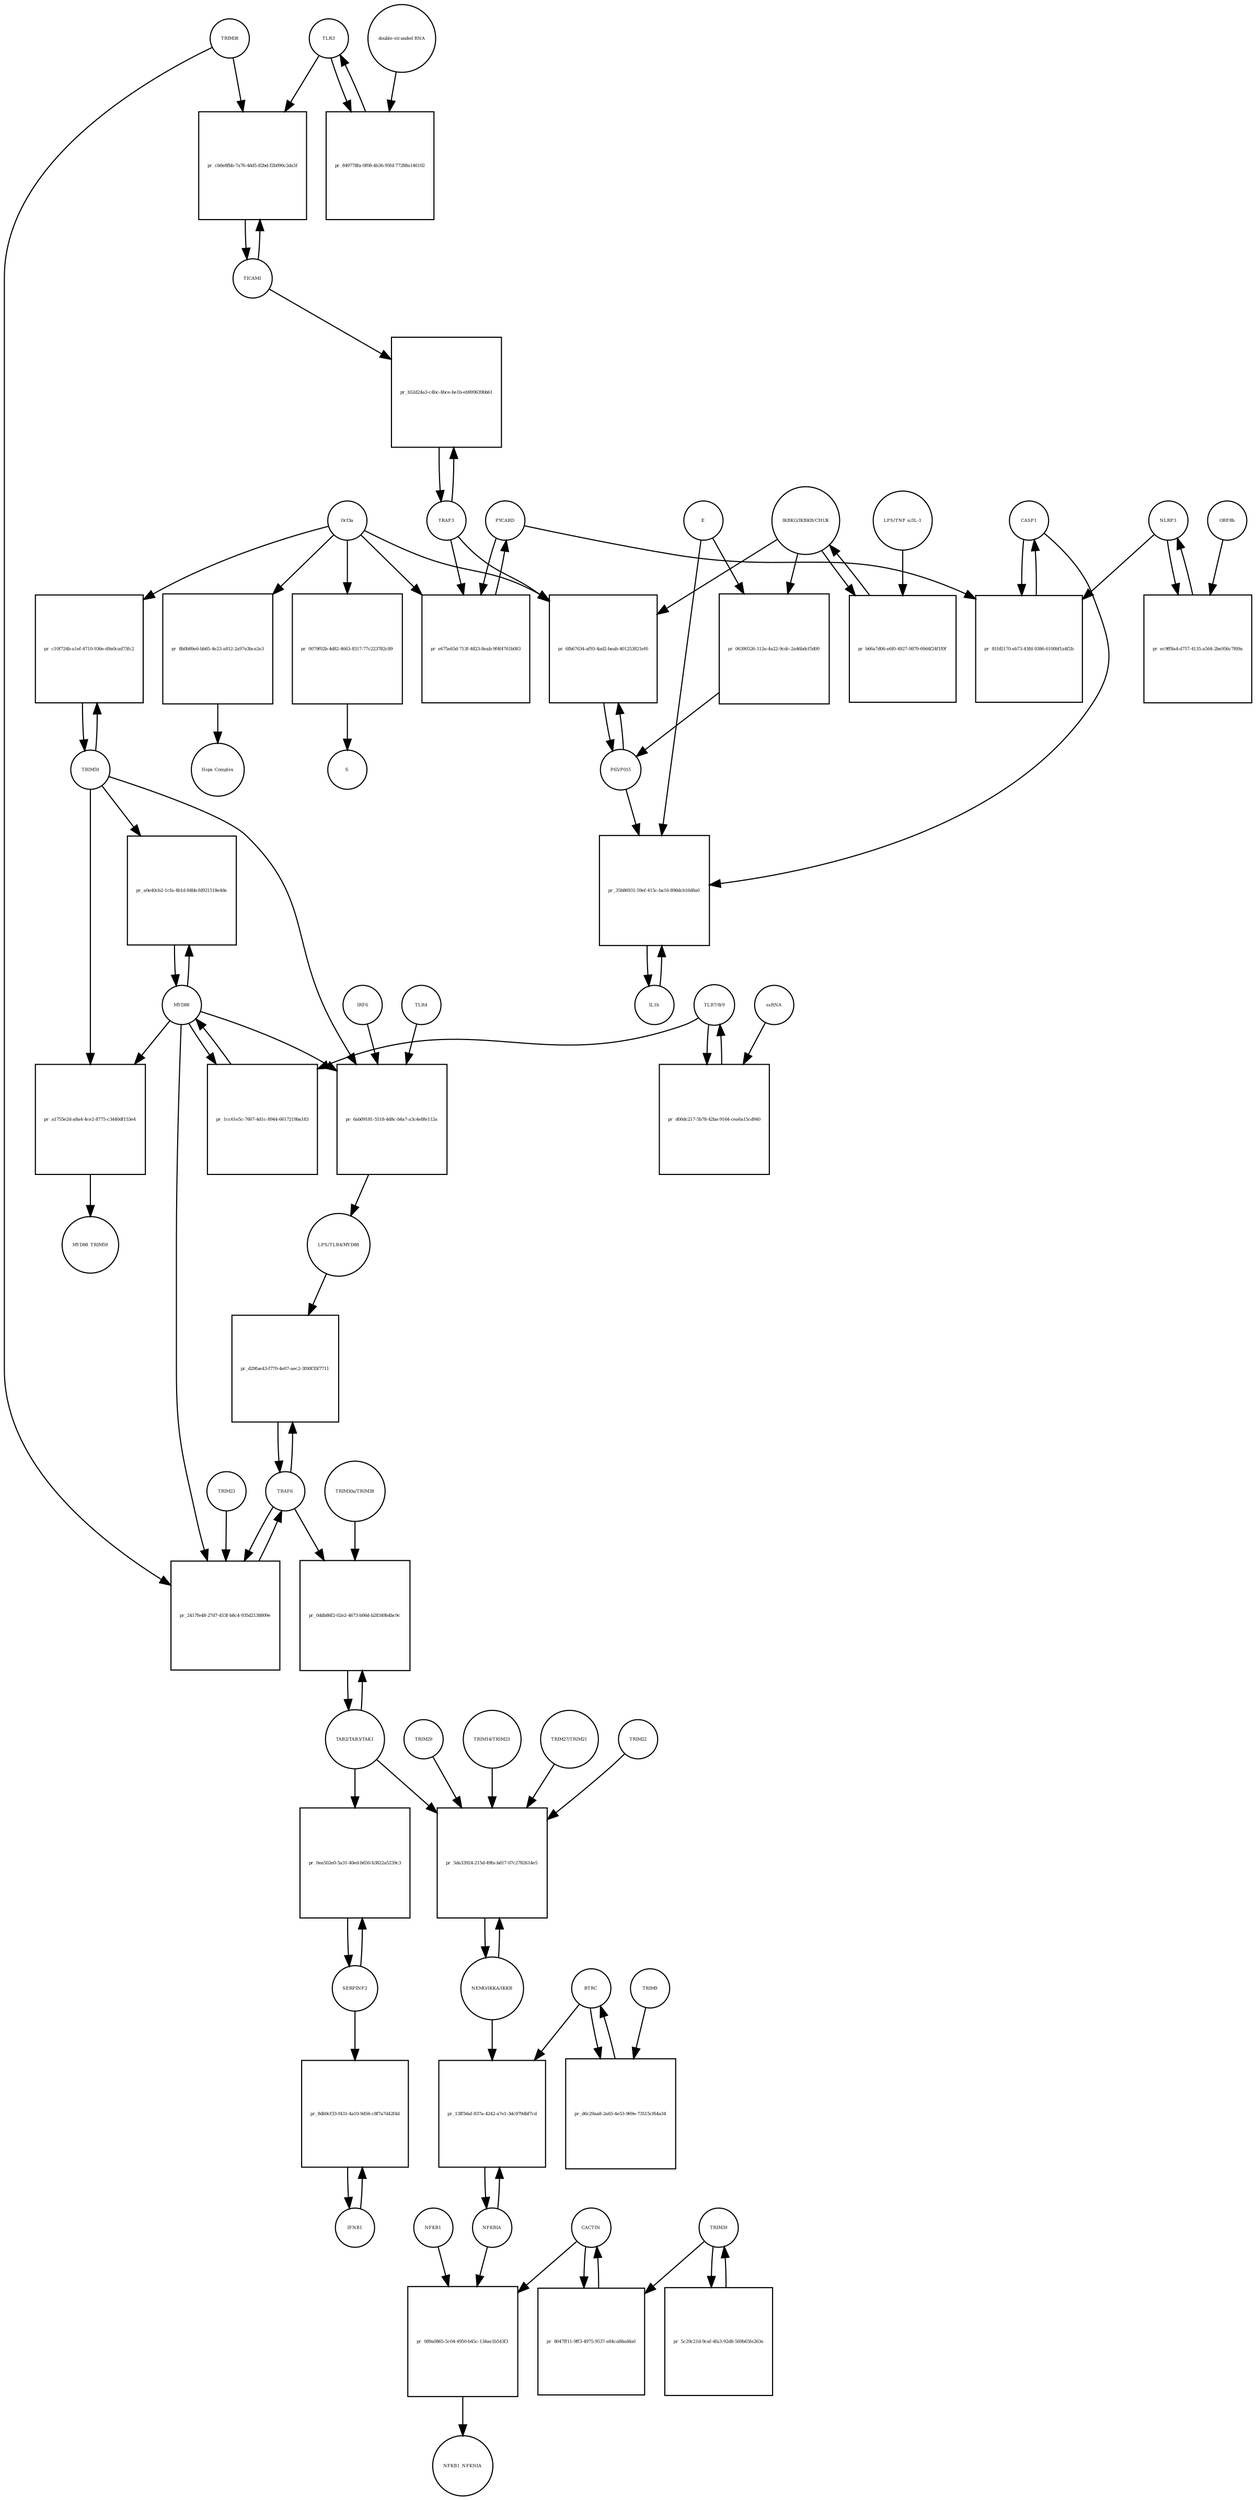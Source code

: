 strict digraph  {
CASP1 [annotation=urn_miriam_hgnc_1499, bipartite=0, cls=macromolecule, fontsize=4, label=CASP1, shape=circle];
"pr_81fd5170-eb73-43fd-9386-6100bf1a4f2b" [annotation="", bipartite=1, cls=process, fontsize=4, label="pr_81fd5170-eb73-43fd-9386-6100bf1a4f2b", shape=square];
PYCARD [annotation="", bipartite=0, cls="macromolecule multimer", fontsize=4, label=PYCARD, shape=circle];
NLRP3 [annotation="", bipartite=0, cls="macromolecule multimer", fontsize=4, label=NLRP3, shape=circle];
TRAF6 [annotation=urn_miriam_hgnc_12036, bipartite=0, cls=macromolecule, fontsize=4, label=TRAF6, shape=circle];
"pr_d29fae43-f770-4e07-aec2-3f00f35f7711" [annotation="", bipartite=1, cls=process, fontsize=4, label="pr_d29fae43-f770-4e07-aec2-3f00f35f7711", shape=square];
"LPS/TLR4/MYD88" [annotation="urn_miriam_hgnc_6121|urn_miriam_hgnc_11850|urn_miriam_hgnc_7562", bipartite=0, cls=complex, fontsize=4, label="LPS/TLR4/MYD88", shape=circle];
NFKBIA [annotation=urn_miriam_hgnc_7797, bipartite=0, cls=macromolecule, fontsize=4, label=NFKBIA, shape=circle];
"pr_13ff56af-837a-4242-a7e1-3dc979dbf7cd" [annotation="", bipartite=1, cls=process, fontsize=4, label="pr_13ff56af-837a-4242-a7e1-3dc979dbf7cd", shape=square];
BTRC [annotation=urn_miriam_hgnc_1144, bipartite=0, cls=macromolecule, fontsize=4, label=BTRC, shape=circle];
"NEMO/IKKA/IKKB" [annotation="urn_miriam_hgnc_5961|urn_miriam_hgnc_5960|urn_miriam_hgnc_1974", bipartite=0, cls=complex, fontsize=4, label="NEMO/IKKA/IKKB", shape=circle];
IL1b [annotation=urn_miriam_hgnc_5992, bipartite=0, cls=macromolecule, fontsize=4, label=IL1b, shape=circle];
"pr_35b86931-59ef-415c-ba16-896dcb16d8a0" [annotation="", bipartite=1, cls=process, fontsize=4, label="pr_35b86931-59ef-415c-ba16-896dcb16d8a0", shape=square];
E [annotation=urn_miriam_ncbiprotein_1796318600, bipartite=0, cls=macromolecule, fontsize=4, label=E, shape=circle];
"P65/P015" [annotation="urn_miriam_hgnc_9955|urn_miriam_hgnc_7794", bipartite=0, cls=complex, fontsize=4, label="P65/P015", shape=circle];
IFNB1 [annotation=urn_miriam_hgnc_5434, bipartite=0, cls=macromolecule, fontsize=4, label=IFNB1, shape=circle];
"pr_8db9cf33-f431-4a10-9d56-c8f7a7d42f4d" [annotation="", bipartite=1, cls=process, fontsize=4, label="pr_8db9cf33-f431-4a10-9d56-c8f7a7d42f4d", shape=square];
SERPINF2 [annotation=urn_miriam_hgnc_9075, bipartite=0, cls=macromolecule, fontsize=4, label=SERPINF2, shape=circle];
TLR3 [annotation=urn_miriam_hgnc_11849, bipartite=0, cls=macromolecule, fontsize=4, label=TLR3, shape=circle];
"pr_849778fa-0f08-4b36-95fd-77288a146102" [annotation="", bipartite=1, cls=process, fontsize=4, label="pr_849778fa-0f08-4b36-95fd-77288a146102", shape=square];
"double-stranded RNA" [annotation="", bipartite=0, cls="nucleic acid feature", fontsize=4, label="double-stranded RNA", shape=circle];
TICAM1 [annotation=urn_miriam_hgnc_18348, bipartite=0, cls=macromolecule, fontsize=4, label=TICAM1, shape=circle];
"pr_cb0e8fbb-7a76-4dd5-82bd-f2b090c2da5f" [annotation="", bipartite=1, cls=process, fontsize=4, label="pr_cb0e8fbb-7a76-4dd5-82bd-f2b090c2da5f", shape=square];
TRIM38 [annotation=urn_miriam_hgnc_10059, bipartite=0, cls=macromolecule, fontsize=4, label=TRIM38, shape=circle];
TRIM59 [annotation="urn_miriam_pubmed_22588174|urn_miriam_hgnc_30834", bipartite=0, cls=macromolecule, fontsize=4, label=TRIM59, shape=circle];
"pr_c10f724b-a1ef-4710-936e-d9a0cad73fc2" [annotation="", bipartite=1, cls=process, fontsize=4, label="pr_c10f724b-a1ef-4710-936e-d9a0cad73fc2", shape=square];
Orf3a [annotation=urn_miriam_uniprot_P0DTC3, bipartite=0, cls=macromolecule, fontsize=4, label=Orf3a, shape=circle];
"TLR7/8/9" [annotation="urn_miriam_hgnc_15633|urn_miriam_hgnc_15632|urn_miriam_hgnc_15631", bipartite=0, cls=complex, fontsize=4, label="TLR7/8/9", shape=circle];
"pr_d00dc217-5b78-42ba-9164-cea6a15cd940" [annotation="", bipartite=1, cls=process, fontsize=4, label="pr_d00dc217-5b78-42ba-9164-cea6a15cd940", shape=square];
ssRNA [annotation="", bipartite=0, cls="nucleic acid feature", fontsize=4, label=ssRNA, shape=circle];
MYD88 [annotation=urn_miriam_hgnc_7562, bipartite=0, cls=macromolecule, fontsize=4, label=MYD88, shape=circle];
"pr_1cc61e5c-7607-4d1c-8944-6617219ba183" [annotation="", bipartite=1, cls=process, fontsize=4, label="pr_1cc61e5c-7607-4d1c-8944-6617219ba183", shape=square];
"pr_2417fe48-27d7-453f-b8c4-935d2138809e" [annotation="", bipartite=1, cls=process, fontsize=4, label="pr_2417fe48-27d7-453f-b8c4-935d2138809e", shape=square];
TRIM23 [annotation=urn_miriam_hgnc_660, bipartite=0, cls=macromolecule, fontsize=4, label=TRIM23, shape=circle];
"TAB2/TAB3/TAK1" [annotation="urn_miriam_hgnc_17075|urn_miriam_hgnc_30681|urn_miriam_hgnc_6859", bipartite=0, cls=complex, fontsize=4, label="TAB2/TAB3/TAK1", shape=circle];
"pr_0ddb86f2-02e2-4673-b06d-b28349b4bc9c" [annotation="", bipartite=1, cls=process, fontsize=4, label="pr_0ddb86f2-02e2-4673-b06d-b28349b4bc9c", shape=square];
"TRIM30a/TRIM38" [annotation="urn_miriam_hgnc_10059|urn_miriam_uniprot_P15533", bipartite=0, cls=complex, fontsize=4, label="TRIM30a/TRIM38", shape=circle];
"pr_5da33924-215d-49fa-bd17-07c2782614e5" [annotation="", bipartite=1, cls=process, fontsize=4, label="pr_5da33924-215d-49fa-bd17-07c2782614e5", shape=square];
TRIM22 [annotation=urn_miriam_hgnc_16379, bipartite=0, cls=macromolecule, fontsize=4, label=TRIM22, shape=circle];
TRIM29 [annotation=urn_miriam_hgnc_17274, bipartite=0, cls=macromolecule, fontsize=4, label=TRIM29, shape=circle];
"TRIM14/TRIM23" [annotation="urn_miriam_hgnc_16283|urn_miriam_hgnc_660", bipartite=0, cls=complex, fontsize=4, label="TRIM14/TRIM23", shape=circle];
"TRIM27/TRIM21" [annotation="urn_miriam_hgnc_9975|urn_miriam_hgnc_11312", bipartite=0, cls=complex, fontsize=4, label="TRIM27/TRIM21", shape=circle];
"pr_0ea502e0-5a31-40ed-b650-b3822a5239c3" [annotation="", bipartite=1, cls=process, fontsize=4, label="pr_0ea502e0-5a31-40ed-b650-b3822a5239c3", shape=square];
TRAF3 [annotation=urn_miriam_hgnc_12033, bipartite=0, cls=macromolecule, fontsize=4, label=TRAF3, shape=circle];
"pr_b52d24a3-c4bc-4bce-be1b-eb909639bb61" [annotation="", bipartite=1, cls=process, fontsize=4, label="pr_b52d24a3-c4bc-4bce-be1b-eb909639bb61", shape=square];
NFKB1 [annotation=urn_miriam_hgnc_7794, bipartite=0, cls=macromolecule, fontsize=4, label=NFKB1, shape=circle];
"pr_089a0865-5c04-4950-b45c-134ae1b543f3" [annotation="", bipartite=1, cls=process, fontsize=4, label="pr_089a0865-5c04-4950-b45c-134ae1b543f3", shape=square];
NFKB1_NFKNIA [annotation="", bipartite=0, cls=complex, fontsize=4, label=NFKB1_NFKNIA, shape=circle];
CACTIN [annotation=urn_miriam_hgnc_29938, bipartite=0, cls=macromolecule, fontsize=4, label=CACTIN, shape=circle];
"IKBKG/IKBKB/CHUK" [annotation="urn_miriam_hgnc_5961|urn_miriam_hgnc_5960|urn_miriam_hgnc_1974", bipartite=0, cls=complex, fontsize=4, label="IKBKG/IKBKB/CHUK", shape=circle];
"pr_b66a7d06-e6f0-4927-9879-69d4f24f1f0f" [annotation="", bipartite=1, cls=process, fontsize=4, label="pr_b66a7d06-e6f0-4927-9879-69d4f24f1f0f", shape=square];
"LPS/TNF α/IL-1" [annotation="urn_miriam_hgnc_6121|urn_miriam_hgnc_11916|urn_miriam_hgnc_5991", bipartite=0, cls=complex, fontsize=4, label="LPS/TNF α/IL-1", shape=circle];
"pr_0079f02b-4d82-4663-8317-77c223782c89" [annotation="", bipartite=1, cls=process, fontsize=4, label="pr_0079f02b-4d82-4663-8317-77c223782c89", shape=square];
S [annotation=urn_miriam_uniprot_P0DTC2, bipartite=0, cls=macromolecule, fontsize=4, label=S, shape=circle];
"pr_6fb67634-af93-4ad2-beab-401253821ef6" [annotation="", bipartite=1, cls=process, fontsize=4, label="pr_6fb67634-af93-4ad2-beab-401253821ef6", shape=square];
"pr_e675e65d-713f-4823-8eab-9f4f4761b083" [annotation="", bipartite=1, cls=process, fontsize=4, label="pr_e675e65d-713f-4823-8eab-9f4f4761b083", shape=square];
"pr_ec9ff8a4-d757-4135-a564-2be956c7f69a" [annotation="", bipartite=1, cls=process, fontsize=4, label="pr_ec9ff8a4-d757-4135-a564-2be956c7f69a", shape=square];
ORF8b [annotation=urn_miriam_ncbiprotein_BCD58760, bipartite=0, cls=macromolecule, fontsize=4, label=ORF8b, shape=circle];
"pr_d6c29aa8-2a65-4e53-969e-73515cf64a34" [annotation="", bipartite=1, cls=process, fontsize=4, label="pr_d6c29aa8-2a65-4e53-969e-73515cf64a34", shape=square];
TRIM9 [annotation=urn_miriam_hgnc_16288, bipartite=0, cls=macromolecule, fontsize=4, label=TRIM9, shape=circle];
"pr_06390526-112e-4a22-9cdc-2a46bdcf5d00" [annotation="", bipartite=1, cls=process, fontsize=4, label="pr_06390526-112e-4a22-9cdc-2a46bdcf5d00", shape=square];
"pr_8047ff11-9ff3-4975-9537-e84ca88ad4a0" [annotation="", bipartite=1, cls=process, fontsize=4, label="pr_8047ff11-9ff3-4975-9537-e84ca88ad4a0", shape=square];
TRIM39 [annotation=urn_miriam_hgnc_10065, bipartite=0, cls=macromolecule, fontsize=4, label=TRIM39, shape=circle];
"pr_5c29c21d-9caf-4fa3-92d8-569b65fe263e" [annotation="", bipartite=1, cls=process, fontsize=4, label="pr_5c29c21d-9caf-4fa3-92d8-569b65fe263e", shape=square];
"pr_8b0b89e6-bb65-4e23-a812-2a97e3bce2e3" [annotation="", bipartite=1, cls=process, fontsize=4, label="pr_8b0b89e6-bb65-4e23-a812-2a97e3bce2e3", shape=square];
"Hops Complex" [annotation="urn_miriam_uniprot_J9TC74|urn_miriam_hgnc_14583|urn_miriam_hgnc_20593|urn_miriam_hgnc_24048|urn_miriam_hgnc_5013|urn_miriam_hgnc_20266", bipartite=0, cls=complex, fontsize=4, label="Hops Complex", shape=circle];
TLR4 [annotation="", bipartite=0, cls=macromolecule, fontsize=4, label=TLR4, shape=circle];
"pr_6ab09181-5518-4d8c-b4a7-a3c4e8fe112a" [annotation="", bipartite=1, cls=process, fontsize=4, label="pr_6ab09181-5518-4d8c-b4a7-a3c4e8fe112a", shape=square];
IRF6 [annotation="", bipartite=0, cls=macromolecule, fontsize=4, label=IRF6, shape=circle];
"pr_a0e40cb2-1cfa-4b1d-84bb-fd921518e4de" [annotation="", bipartite=1, cls=process, fontsize=4, label="pr_a0e40cb2-1cfa-4b1d-84bb-fd921518e4de", shape=square];
"pr_a1755e2d-a8a4-4ce2-8775-c3440df153e4" [annotation="", bipartite=1, cls=process, fontsize=4, label="pr_a1755e2d-a8a4-4ce2-8775-c3440df153e4", shape=square];
MYD88_TRIM59 [annotation="", bipartite=0, cls=complex, fontsize=4, label=MYD88_TRIM59, shape=circle];
CASP1 -> "pr_81fd5170-eb73-43fd-9386-6100bf1a4f2b"  [annotation="", interaction_type=consumption];
CASP1 -> "pr_35b86931-59ef-415c-ba16-896dcb16d8a0"  [annotation=urn_miriam_pubmed_31034780, interaction_type=catalysis];
"pr_81fd5170-eb73-43fd-9386-6100bf1a4f2b" -> CASP1  [annotation="", interaction_type=production];
PYCARD -> "pr_81fd5170-eb73-43fd-9386-6100bf1a4f2b"  [annotation="", interaction_type=consumption];
PYCARD -> "pr_e675e65d-713f-4823-8eab-9f4f4761b083"  [annotation="", interaction_type=consumption];
NLRP3 -> "pr_81fd5170-eb73-43fd-9386-6100bf1a4f2b"  [annotation="", interaction_type=consumption];
NLRP3 -> "pr_ec9ff8a4-d757-4135-a564-2be956c7f69a"  [annotation="", interaction_type=consumption];
TRAF6 -> "pr_d29fae43-f770-4e07-aec2-3f00f35f7711"  [annotation="", interaction_type=consumption];
TRAF6 -> "pr_2417fe48-27d7-453f-b8c4-935d2138809e"  [annotation="", interaction_type=consumption];
TRAF6 -> "pr_0ddb86f2-02e2-4673-b06d-b28349b4bc9c"  [annotation="urn_miriam_pubmed_23758787|urn_miriam_pubmed_25172371|urn_miriam_pubmed_18345001", interaction_type="necessary stimulation"];
"pr_d29fae43-f770-4e07-aec2-3f00f35f7711" -> TRAF6  [annotation="", interaction_type=production];
"LPS/TLR4/MYD88" -> "pr_d29fae43-f770-4e07-aec2-3f00f35f7711"  [annotation=urn_miriam_pubmed_23758787, interaction_type=catalysis];
NFKBIA -> "pr_13ff56af-837a-4242-a7e1-3dc979dbf7cd"  [annotation="", interaction_type=consumption];
NFKBIA -> "pr_089a0865-5c04-4950-b45c-134ae1b543f3"  [annotation="", interaction_type=consumption];
"pr_13ff56af-837a-4242-a7e1-3dc979dbf7cd" -> NFKBIA  [annotation="", interaction_type=production];
BTRC -> "pr_13ff56af-837a-4242-a7e1-3dc979dbf7cd"  [annotation=urn_miriam_pubmed_21135871, interaction_type=catalysis];
BTRC -> "pr_d6c29aa8-2a65-4e53-969e-73515cf64a34"  [annotation="", interaction_type=consumption];
"NEMO/IKKA/IKKB" -> "pr_13ff56af-837a-4242-a7e1-3dc979dbf7cd"  [annotation=urn_miriam_pubmed_21135871, interaction_type=catalysis];
"NEMO/IKKA/IKKB" -> "pr_5da33924-215d-49fa-bd17-07c2782614e5"  [annotation="", interaction_type=consumption];
IL1b -> "pr_35b86931-59ef-415c-ba16-896dcb16d8a0"  [annotation="", interaction_type=consumption];
"pr_35b86931-59ef-415c-ba16-896dcb16d8a0" -> IL1b  [annotation="", interaction_type=production];
E -> "pr_35b86931-59ef-415c-ba16-896dcb16d8a0"  [annotation=urn_miriam_pubmed_31034780, interaction_type=catalysis];
E -> "pr_06390526-112e-4a22-9cdc-2a46bdcf5d00"  [annotation="urn_miriam_pubmed_32172672|urn_miriam_taxonomy_2697049", interaction_type="necessary stimulation"];
"P65/P015" -> "pr_35b86931-59ef-415c-ba16-896dcb16d8a0"  [annotation=urn_miriam_pubmed_31034780, interaction_type=stimulation];
"P65/P015" -> "pr_6fb67634-af93-4ad2-beab-401253821ef6"  [annotation="", interaction_type=consumption];
IFNB1 -> "pr_8db9cf33-f431-4a10-9d56-c8f7a7d42f4d"  [annotation="", interaction_type=consumption];
"pr_8db9cf33-f431-4a10-9d56-c8f7a7d42f4d" -> IFNB1  [annotation="", interaction_type=production];
SERPINF2 -> "pr_8db9cf33-f431-4a10-9d56-c8f7a7d42f4d"  [annotation=urn_miriam_pubmed_17706453, interaction_type=stimulation];
SERPINF2 -> "pr_0ea502e0-5a31-40ed-b650-b3822a5239c3"  [annotation="", interaction_type=consumption];
TLR3 -> "pr_849778fa-0f08-4b36-95fd-77288a146102"  [annotation="", interaction_type=consumption];
TLR3 -> "pr_cb0e8fbb-7a76-4dd5-82bd-f2b090c2da5f"  [annotation="urn_miriam_pubmed_23758787|urn_miriam_pubmed_22539786", interaction_type="necessary stimulation"];
"pr_849778fa-0f08-4b36-95fd-77288a146102" -> TLR3  [annotation="", interaction_type=production];
"double-stranded RNA" -> "pr_849778fa-0f08-4b36-95fd-77288a146102"  [annotation=urn_miriam_pubmed_23758787, interaction_type="necessary stimulation"];
TICAM1 -> "pr_cb0e8fbb-7a76-4dd5-82bd-f2b090c2da5f"  [annotation="", interaction_type=consumption];
TICAM1 -> "pr_b52d24a3-c4bc-4bce-be1b-eb909639bb61"  [annotation=urn_miriam_pubmed_28829373, interaction_type="necessary stimulation"];
"pr_cb0e8fbb-7a76-4dd5-82bd-f2b090c2da5f" -> TICAM1  [annotation="", interaction_type=production];
TRIM38 -> "pr_cb0e8fbb-7a76-4dd5-82bd-f2b090c2da5f"  [annotation="urn_miriam_pubmed_23758787|urn_miriam_pubmed_22539786", interaction_type=inhibition];
TRIM38 -> "pr_2417fe48-27d7-453f-b8c4-935d2138809e"  [annotation="urn_miriam_pubmed_15361868|urn_miriam_pubmed_22539786|urn_miriam_pubmed_20724660", interaction_type=inhibition];
TRIM59 -> "pr_c10f724b-a1ef-4710-936e-d9a0cad73fc2"  [annotation="", interaction_type=consumption];
TRIM59 -> "pr_6ab09181-5518-4d8c-b4a7-a3c4e8fe112a"  [annotation="", interaction_type=inhibition];
TRIM59 -> "pr_a0e40cb2-1cfa-4b1d-84bb-fd921518e4de"  [annotation="", interaction_type=inhibition];
TRIM59 -> "pr_a1755e2d-a8a4-4ce2-8775-c3440df153e4"  [annotation="", interaction_type=consumption];
"pr_c10f724b-a1ef-4710-936e-d9a0cad73fc2" -> TRIM59  [annotation="", interaction_type=production];
Orf3a -> "pr_c10f724b-a1ef-4710-936e-d9a0cad73fc2"  [annotation=urn_miriam_pubmed_28829373, interaction_type="necessary stimulation"];
Orf3a -> "pr_0079f02b-4d82-4663-8317-77c223782c89"  [annotation=urn_miriam_pubmed_32172672, interaction_type="necessary stimulation"];
Orf3a -> "pr_6fb67634-af93-4ad2-beab-401253821ef6"  [annotation="urn_miriam_pubmed_31034780|urn_miriam_pubmed_32172672", interaction_type="necessary stimulation"];
Orf3a -> "pr_e675e65d-713f-4823-8eab-9f4f4761b083"  [annotation=urn_miriam_pubmed_32172672, interaction_type="necessary stimulation"];
Orf3a -> "pr_8b0b89e6-bb65-4e23-a812-2a97e3bce2e3"  [annotation="urn_miriam_pubmed_15316659|urn_miriam_pubmed_17715238|urn_miriam_pubmed_25375324|urn_miriam_pubmed_19590927", interaction_type="necessary stimulation"];
"TLR7/8/9" -> "pr_d00dc217-5b78-42ba-9164-cea6a15cd940"  [annotation="", interaction_type=consumption];
"TLR7/8/9" -> "pr_1cc61e5c-7607-4d1c-8944-6617219ba183"  [annotation=urn_miriam_pubmed_15361868, interaction_type="necessary stimulation"];
"pr_d00dc217-5b78-42ba-9164-cea6a15cd940" -> "TLR7/8/9"  [annotation="", interaction_type=production];
ssRNA -> "pr_d00dc217-5b78-42ba-9164-cea6a15cd940"  [annotation=urn_miriam_pubmed_21782231, interaction_type="necessary stimulation"];
MYD88 -> "pr_1cc61e5c-7607-4d1c-8944-6617219ba183"  [annotation="", interaction_type=consumption];
MYD88 -> "pr_2417fe48-27d7-453f-b8c4-935d2138809e"  [annotation="urn_miriam_pubmed_15361868|urn_miriam_pubmed_22539786|urn_miriam_pubmed_20724660", interaction_type="necessary stimulation"];
MYD88 -> "pr_6ab09181-5518-4d8c-b4a7-a3c4e8fe112a"  [annotation="", interaction_type=consumption];
MYD88 -> "pr_a0e40cb2-1cfa-4b1d-84bb-fd921518e4de"  [annotation="", interaction_type=consumption];
MYD88 -> "pr_a1755e2d-a8a4-4ce2-8775-c3440df153e4"  [annotation="", interaction_type=consumption];
"pr_1cc61e5c-7607-4d1c-8944-6617219ba183" -> MYD88  [annotation="", interaction_type=production];
"pr_2417fe48-27d7-453f-b8c4-935d2138809e" -> TRAF6  [annotation="", interaction_type=production];
TRIM23 -> "pr_2417fe48-27d7-453f-b8c4-935d2138809e"  [annotation="urn_miriam_pubmed_15361868|urn_miriam_pubmed_22539786|urn_miriam_pubmed_20724660", interaction_type="necessary stimulation"];
"TAB2/TAB3/TAK1" -> "pr_0ddb86f2-02e2-4673-b06d-b28349b4bc9c"  [annotation="", interaction_type=consumption];
"TAB2/TAB3/TAK1" -> "pr_5da33924-215d-49fa-bd17-07c2782614e5"  [annotation="urn_miriam_pubmed_23758787|urn_miriam_pubmed_23408607|urn_miriam_pubmed_26358190|urn_miriam_pubmed_27695001|urn_miriam_pubmed_24379373|urn_miriam_pubmed_20724660", interaction_type="necessary stimulation"];
"TAB2/TAB3/TAK1" -> "pr_0ea502e0-5a31-40ed-b650-b3822a5239c3"  [annotation=urn_miriam_pubmed_17706453, interaction_type="necessary stimulation"];
"pr_0ddb86f2-02e2-4673-b06d-b28349b4bc9c" -> "TAB2/TAB3/TAK1"  [annotation="", interaction_type=production];
"TRIM30a/TRIM38" -> "pr_0ddb86f2-02e2-4673-b06d-b28349b4bc9c"  [annotation="urn_miriam_pubmed_23758787|urn_miriam_pubmed_25172371|urn_miriam_pubmed_18345001", interaction_type=inhibition];
"pr_5da33924-215d-49fa-bd17-07c2782614e5" -> "NEMO/IKKA/IKKB"  [annotation="", interaction_type=production];
TRIM22 -> "pr_5da33924-215d-49fa-bd17-07c2782614e5"  [annotation="urn_miriam_pubmed_23758787|urn_miriam_pubmed_23408607|urn_miriam_pubmed_26358190|urn_miriam_pubmed_27695001|urn_miriam_pubmed_24379373|urn_miriam_pubmed_20724660", interaction_type=inhibition];
TRIM29 -> "pr_5da33924-215d-49fa-bd17-07c2782614e5"  [annotation="urn_miriam_pubmed_23758787|urn_miriam_pubmed_23408607|urn_miriam_pubmed_26358190|urn_miriam_pubmed_27695001|urn_miriam_pubmed_24379373|urn_miriam_pubmed_20724660", interaction_type=inhibition];
"TRIM14/TRIM23" -> "pr_5da33924-215d-49fa-bd17-07c2782614e5"  [annotation="urn_miriam_pubmed_23758787|urn_miriam_pubmed_23408607|urn_miriam_pubmed_26358190|urn_miriam_pubmed_27695001|urn_miriam_pubmed_24379373|urn_miriam_pubmed_20724660", interaction_type="necessary stimulation"];
"TRIM27/TRIM21" -> "pr_5da33924-215d-49fa-bd17-07c2782614e5"  [annotation="urn_miriam_pubmed_23758787|urn_miriam_pubmed_23408607|urn_miriam_pubmed_26358190|urn_miriam_pubmed_27695001|urn_miriam_pubmed_24379373|urn_miriam_pubmed_20724660", interaction_type=inhibition];
"pr_0ea502e0-5a31-40ed-b650-b3822a5239c3" -> SERPINF2  [annotation="", interaction_type=production];
TRAF3 -> "pr_b52d24a3-c4bc-4bce-be1b-eb909639bb61"  [annotation="", interaction_type=consumption];
TRAF3 -> "pr_6fb67634-af93-4ad2-beab-401253821ef6"  [annotation="urn_miriam_pubmed_31034780|urn_miriam_pubmed_32172672", interaction_type=catalysis];
TRAF3 -> "pr_e675e65d-713f-4823-8eab-9f4f4761b083"  [annotation=urn_miriam_pubmed_32172672, interaction_type=catalysis];
"pr_b52d24a3-c4bc-4bce-be1b-eb909639bb61" -> TRAF3  [annotation="", interaction_type=production];
NFKB1 -> "pr_089a0865-5c04-4950-b45c-134ae1b543f3"  [annotation="", interaction_type=consumption];
"pr_089a0865-5c04-4950-b45c-134ae1b543f3" -> NFKB1_NFKNIA  [annotation="", interaction_type=production];
CACTIN -> "pr_089a0865-5c04-4950-b45c-134ae1b543f3"  [annotation=urn_miriam_pubmed_26999213, interaction_type=inhibition];
CACTIN -> "pr_8047ff11-9ff3-4975-9537-e84ca88ad4a0"  [annotation="", interaction_type=consumption];
"IKBKG/IKBKB/CHUK" -> "pr_b66a7d06-e6f0-4927-9879-69d4f24f1f0f"  [annotation="", interaction_type=consumption];
"IKBKG/IKBKB/CHUK" -> "pr_6fb67634-af93-4ad2-beab-401253821ef6"  [annotation="urn_miriam_pubmed_31034780|urn_miriam_pubmed_32172672", interaction_type=catalysis];
"IKBKG/IKBKB/CHUK" -> "pr_06390526-112e-4a22-9cdc-2a46bdcf5d00"  [annotation="", interaction_type=consumption];
"pr_b66a7d06-e6f0-4927-9879-69d4f24f1f0f" -> "IKBKG/IKBKB/CHUK"  [annotation="", interaction_type=production];
"LPS/TNF α/IL-1" -> "pr_b66a7d06-e6f0-4927-9879-69d4f24f1f0f"  [annotation="urn_miriam_pubmed_32172672|urn_miriam_taxonomy_2697049", interaction_type=catalysis];
"pr_0079f02b-4d82-4663-8317-77c223782c89" -> S  [annotation="", interaction_type=production];
"pr_6fb67634-af93-4ad2-beab-401253821ef6" -> "P65/P015"  [annotation="", interaction_type=production];
"pr_e675e65d-713f-4823-8eab-9f4f4761b083" -> PYCARD  [annotation="", interaction_type=production];
"pr_ec9ff8a4-d757-4135-a564-2be956c7f69a" -> NLRP3  [annotation="", interaction_type=production];
ORF8b -> "pr_ec9ff8a4-d757-4135-a564-2be956c7f69a"  [annotation=urn_miriam_pubmed_32172672, interaction_type="necessary stimulation"];
"pr_d6c29aa8-2a65-4e53-969e-73515cf64a34" -> BTRC  [annotation="", interaction_type=production];
TRIM9 -> "pr_d6c29aa8-2a65-4e53-969e-73515cf64a34"  [annotation=urn_miriam_pubmed_21135871, interaction_type=inhibition];
"pr_06390526-112e-4a22-9cdc-2a46bdcf5d00" -> "P65/P015"  [annotation="", interaction_type=production];
"pr_8047ff11-9ff3-4975-9537-e84ca88ad4a0" -> CACTIN  [annotation="", interaction_type=production];
TRIM39 -> "pr_8047ff11-9ff3-4975-9537-e84ca88ad4a0"  [annotation=urn_miriam_pubmed_26999213, interaction_type="necessary stimulation"];
TRIM39 -> "pr_5c29c21d-9caf-4fa3-92d8-569b65fe263e"  [annotation="", interaction_type=consumption];
"pr_5c29c21d-9caf-4fa3-92d8-569b65fe263e" -> TRIM39  [annotation="", interaction_type=production];
"pr_8b0b89e6-bb65-4e23-a812-2a97e3bce2e3" -> "Hops Complex"  [annotation="", interaction_type=production];
TLR4 -> "pr_6ab09181-5518-4d8c-b4a7-a3c4e8fe112a"  [annotation="", interaction_type=consumption];
"pr_6ab09181-5518-4d8c-b4a7-a3c4e8fe112a" -> "LPS/TLR4/MYD88"  [annotation="", interaction_type=production];
IRF6 -> "pr_6ab09181-5518-4d8c-b4a7-a3c4e8fe112a"  [annotation="", interaction_type=consumption];
"pr_a0e40cb2-1cfa-4b1d-84bb-fd921518e4de" -> MYD88  [annotation="", interaction_type=production];
"pr_a1755e2d-a8a4-4ce2-8775-c3440df153e4" -> MYD88_TRIM59  [annotation="", interaction_type=production];
}
